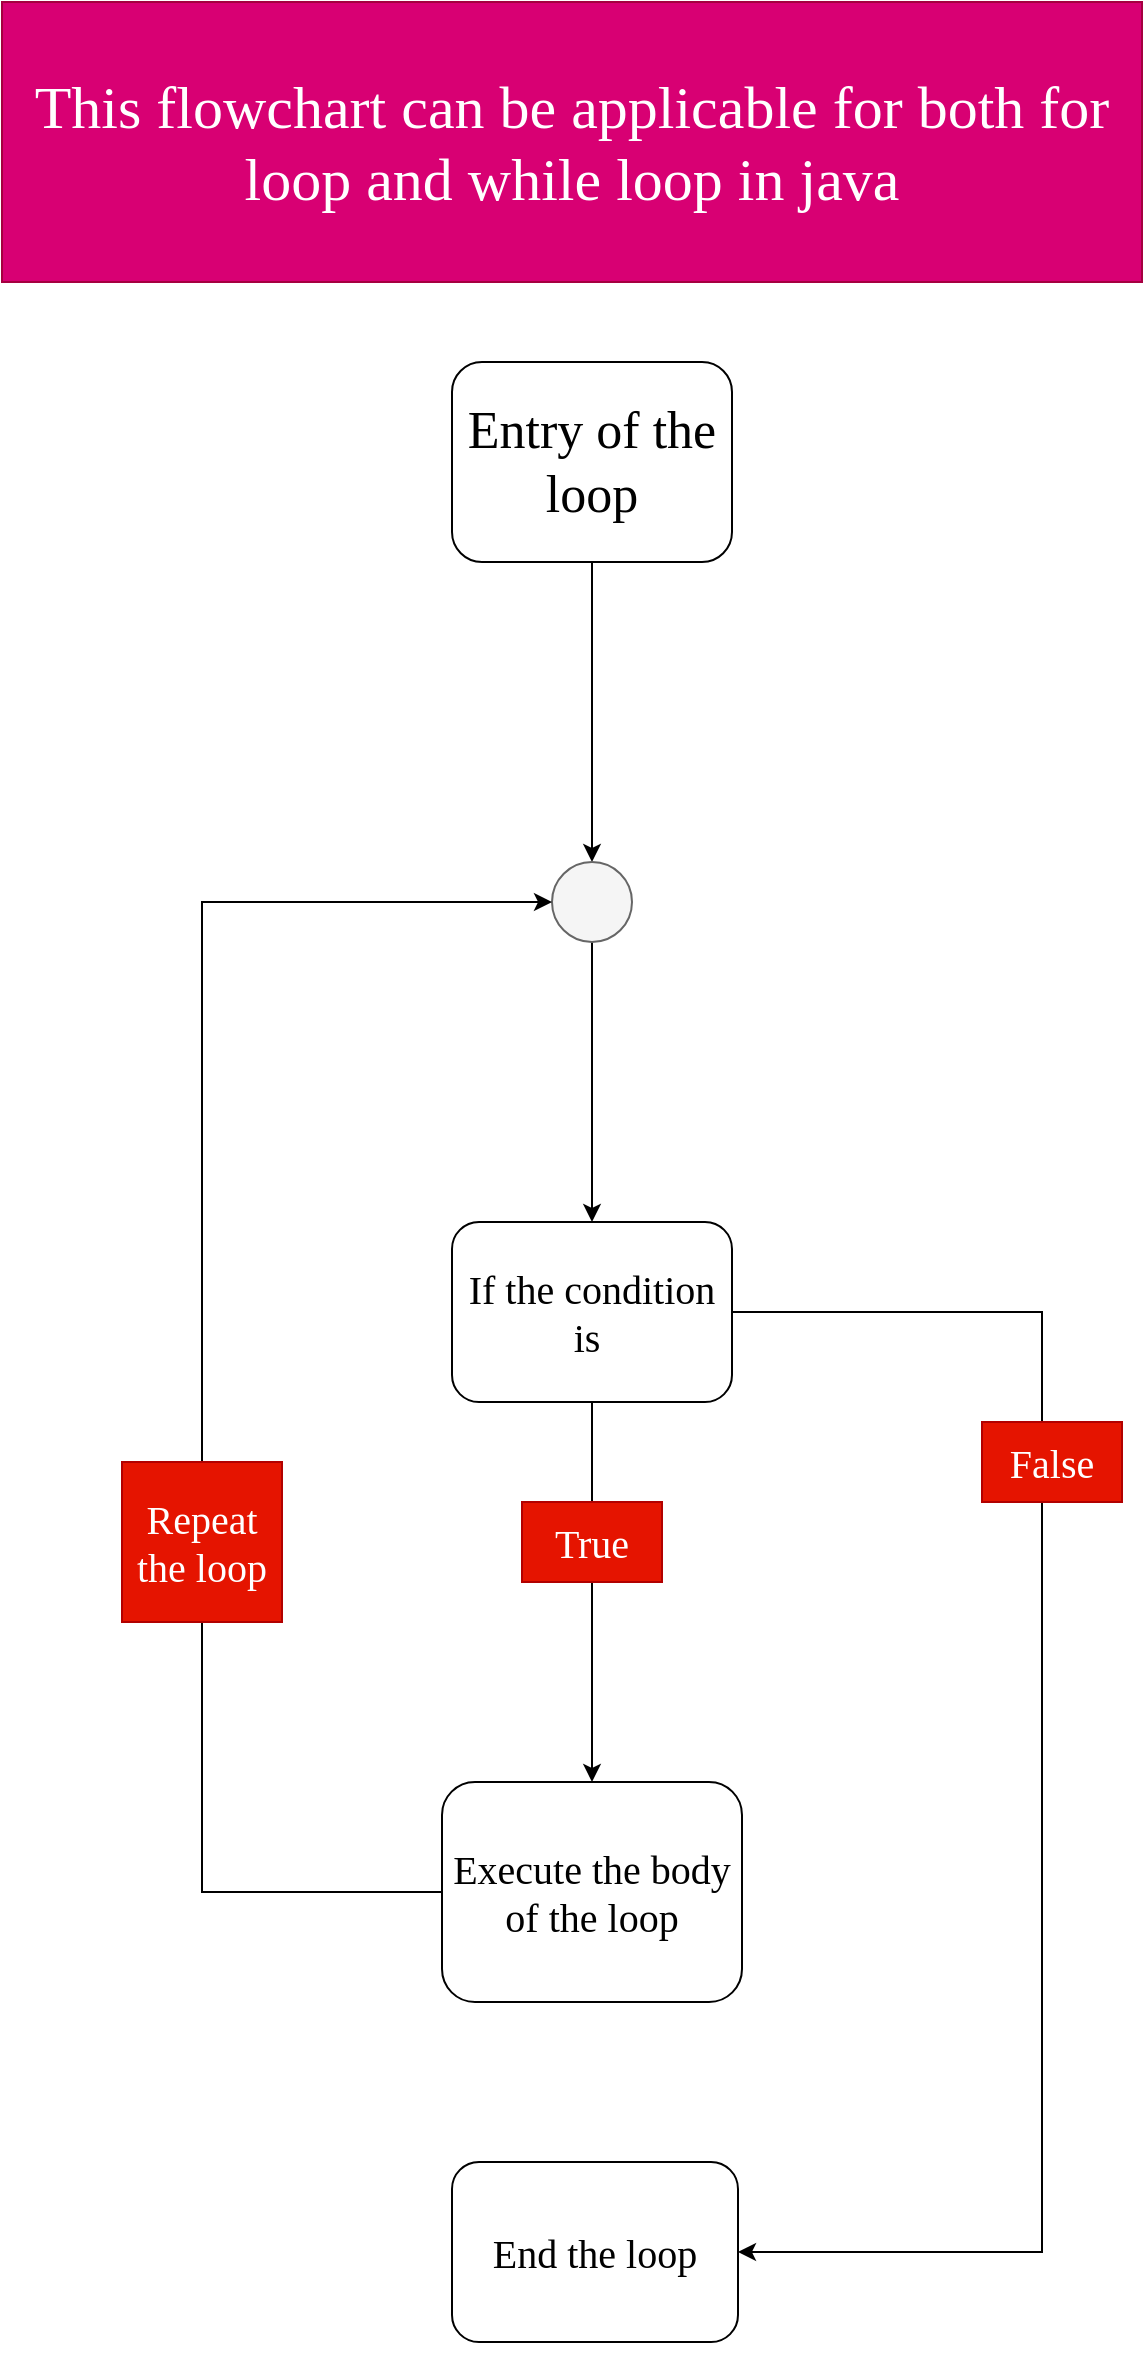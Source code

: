 <mxfile>
    <diagram id="AoEhoH7u9xtHg-p9ADBq" name="Page-1">
        <mxGraphModel dx="758" dy="518" grid="1" gridSize="10" guides="1" tooltips="1" connect="1" arrows="1" fold="1" page="1" pageScale="1" pageWidth="1169" pageHeight="827" math="0" shadow="0">
            <root>
                <mxCell id="0"/>
                <mxCell id="1" parent="0"/>
                <mxCell id="DlJ1sKXZmMVKL5MGsRdI-1" value="This flowchart can be applicable for both for loop and while loop in java" style="text;html=1;strokeColor=#A50040;fillColor=#d80073;align=center;verticalAlign=middle;whiteSpace=wrap;rounded=0;fontFamily=Comic Sans MS;fontSize=30;fontColor=#ffffff;" parent="1" vertex="1">
                    <mxGeometry x="290" y="170" width="570" height="140" as="geometry"/>
                </mxCell>
                <mxCell id="DlJ1sKXZmMVKL5MGsRdI-4" style="edgeStyle=orthogonalEdgeStyle;rounded=0;orthogonalLoop=1;jettySize=auto;html=1;entryX=0.5;entryY=0;entryDx=0;entryDy=0;fontFamily=Comic Sans MS;fontSize=26;" parent="1" source="DlJ1sKXZmMVKL5MGsRdI-2" target="DlJ1sKXZmMVKL5MGsRdI-3" edge="1">
                    <mxGeometry relative="1" as="geometry"/>
                </mxCell>
                <mxCell id="DlJ1sKXZmMVKL5MGsRdI-2" value="Entry of the loop" style="rounded=1;whiteSpace=wrap;html=1;fontFamily=Comic Sans MS;fontSize=26;" parent="1" vertex="1">
                    <mxGeometry x="515" y="350" width="140" height="100" as="geometry"/>
                </mxCell>
                <mxCell id="DlJ1sKXZmMVKL5MGsRdI-6" style="edgeStyle=orthogonalEdgeStyle;rounded=0;orthogonalLoop=1;jettySize=auto;html=1;fontFamily=Comic Sans MS;fontSize=26;" parent="1" source="DlJ1sKXZmMVKL5MGsRdI-3" target="DlJ1sKXZmMVKL5MGsRdI-5" edge="1">
                    <mxGeometry relative="1" as="geometry"/>
                </mxCell>
                <mxCell id="DlJ1sKXZmMVKL5MGsRdI-3" value="" style="ellipse;whiteSpace=wrap;html=1;aspect=fixed;fillColor=#f5f5f5;strokeColor=#666666;fontColor=#333333;" parent="1" vertex="1">
                    <mxGeometry x="565" y="600" width="40" height="40" as="geometry"/>
                </mxCell>
                <mxCell id="DlJ1sKXZmMVKL5MGsRdI-5" value="If the condition is&amp;nbsp;" style="rounded=1;whiteSpace=wrap;html=1;fontFamily=Comic Sans MS;fontSize=20;" parent="1" vertex="1">
                    <mxGeometry x="515" y="780" width="140" height="90" as="geometry"/>
                </mxCell>
                <mxCell id="DlJ1sKXZmMVKL5MGsRdI-7" value="Execute the body of the loop" style="rounded=1;whiteSpace=wrap;html=1;fontFamily=Comic Sans MS;fontSize=20;" parent="1" vertex="1">
                    <mxGeometry x="510" y="1060" width="150" height="110" as="geometry"/>
                </mxCell>
                <mxCell id="DlJ1sKXZmMVKL5MGsRdI-12" value="" style="group" parent="1" vertex="1" connectable="0">
                    <mxGeometry x="350" y="620" width="80" height="495" as="geometry"/>
                </mxCell>
                <mxCell id="DlJ1sKXZmMVKL5MGsRdI-9" style="edgeStyle=orthogonalEdgeStyle;rounded=0;orthogonalLoop=1;jettySize=auto;html=1;entryX=0;entryY=0.5;entryDx=0;entryDy=0;fontFamily=Comic Sans MS;fontSize=26;" parent="DlJ1sKXZmMVKL5MGsRdI-12" source="DlJ1sKXZmMVKL5MGsRdI-7" target="DlJ1sKXZmMVKL5MGsRdI-3" edge="1">
                    <mxGeometry relative="1" as="geometry">
                        <Array as="points">
                            <mxPoint x="40" y="495"/>
                            <mxPoint x="40"/>
                        </Array>
                    </mxGeometry>
                </mxCell>
                <mxCell id="DlJ1sKXZmMVKL5MGsRdI-11" value="Repeat the loop" style="text;html=1;strokeColor=#B20000;fillColor=#e51400;align=center;verticalAlign=middle;whiteSpace=wrap;rounded=0;fontFamily=Comic Sans MS;fontSize=20;fontColor=#ffffff;" parent="DlJ1sKXZmMVKL5MGsRdI-12" vertex="1">
                    <mxGeometry y="280" width="80" height="80" as="geometry"/>
                </mxCell>
                <mxCell id="DlJ1sKXZmMVKL5MGsRdI-13" value="End the loop" style="rounded=1;whiteSpace=wrap;html=1;fontFamily=Comic Sans MS;fontSize=20;" parent="1" vertex="1">
                    <mxGeometry x="515" y="1250" width="143" height="90" as="geometry"/>
                </mxCell>
                <mxCell id="DlJ1sKXZmMVKL5MGsRdI-16" value="" style="group" parent="1" vertex="1" connectable="0">
                    <mxGeometry x="780" y="825" width="70" height="530" as="geometry"/>
                </mxCell>
                <mxCell id="DlJ1sKXZmMVKL5MGsRdI-14" style="edgeStyle=orthogonalEdgeStyle;rounded=0;orthogonalLoop=1;jettySize=auto;html=1;entryX=1;entryY=0.5;entryDx=0;entryDy=0;fontFamily=Comic Sans MS;fontSize=26;" parent="DlJ1sKXZmMVKL5MGsRdI-16" source="DlJ1sKXZmMVKL5MGsRdI-5" target="DlJ1sKXZmMVKL5MGsRdI-13" edge="1">
                    <mxGeometry relative="1" as="geometry">
                        <Array as="points">
                            <mxPoint x="30"/>
                            <mxPoint x="30" y="470"/>
                        </Array>
                    </mxGeometry>
                </mxCell>
                <mxCell id="DlJ1sKXZmMVKL5MGsRdI-15" value="False" style="text;html=1;strokeColor=#B20000;fillColor=#e51400;align=center;verticalAlign=middle;whiteSpace=wrap;rounded=0;fontFamily=Comic Sans MS;fontSize=20;fontColor=#ffffff;" parent="DlJ1sKXZmMVKL5MGsRdI-16" vertex="1">
                    <mxGeometry y="55" width="70" height="40" as="geometry"/>
                </mxCell>
                <mxCell id="DlJ1sKXZmMVKL5MGsRdI-19" value="" style="group;fillColor=#e51400;strokeColor=#B20000;fontColor=#ffffff;" parent="1" vertex="1" connectable="0">
                    <mxGeometry x="550" y="920" width="70" height="40" as="geometry"/>
                </mxCell>
                <mxCell id="DlJ1sKXZmMVKL5MGsRdI-8" style="edgeStyle=orthogonalEdgeStyle;rounded=0;orthogonalLoop=1;jettySize=auto;html=1;entryX=0.5;entryY=0;entryDx=0;entryDy=0;fontFamily=Comic Sans MS;fontSize=26;" parent="DlJ1sKXZmMVKL5MGsRdI-19" source="DlJ1sKXZmMVKL5MGsRdI-5" target="DlJ1sKXZmMVKL5MGsRdI-7" edge="1">
                    <mxGeometry relative="1" as="geometry"/>
                </mxCell>
                <mxCell id="DlJ1sKXZmMVKL5MGsRdI-10" value="True" style="text;html=1;strokeColor=#B20000;fillColor=#e51400;align=center;verticalAlign=middle;whiteSpace=wrap;rounded=0;fontSize=20;fontFamily=Comic Sans MS;fontColor=#ffffff;" parent="DlJ1sKXZmMVKL5MGsRdI-19" vertex="1">
                    <mxGeometry width="70" height="40" as="geometry"/>
                </mxCell>
            </root>
        </mxGraphModel>
    </diagram>
</mxfile>